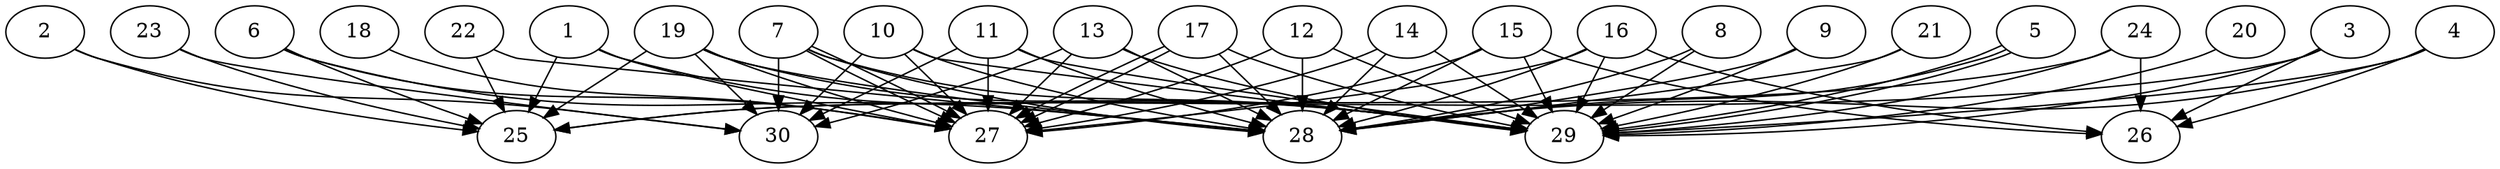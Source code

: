 // DAG automatically generated by daggen at Thu Oct  3 14:04:19 2019
// ./daggen --dot -n 30 --ccr 0.5 --fat 0.9 --regular 0.7 --density 0.9 --mindata 5242880 --maxdata 52428800 
digraph G {
  1 [size="46940160", alpha="0.18", expect_size="23470080"] 
  1 -> 25 [size ="23470080"]
  1 -> 27 [size ="23470080"]
  1 -> 29 [size ="23470080"]
  2 [size="46080000", alpha="0.15", expect_size="23040000"] 
  2 -> 25 [size ="23040000"]
  2 -> 30 [size ="23040000"]
  3 [size="95070208", alpha="0.00", expect_size="47535104"] 
  3 -> 25 [size ="47535104"]
  3 -> 26 [size ="47535104"]
  3 -> 29 [size ="47535104"]
  4 [size="41105408", alpha="0.03", expect_size="20552704"] 
  4 -> 26 [size ="20552704"]
  4 -> 28 [size ="20552704"]
  4 -> 29 [size ="20552704"]
  5 [size="87461888", alpha="0.00", expect_size="43730944"] 
  5 -> 28 [size ="43730944"]
  5 -> 29 [size ="43730944"]
  5 -> 29 [size ="43730944"]
  6 [size="32034816", alpha="0.09", expect_size="16017408"] 
  6 -> 25 [size ="16017408"]
  6 -> 27 [size ="16017408"]
  6 -> 28 [size ="16017408"]
  7 [size="68644864", alpha="0.07", expect_size="34322432"] 
  7 -> 27 [size ="34322432"]
  7 -> 27 [size ="34322432"]
  7 -> 28 [size ="34322432"]
  7 -> 29 [size ="34322432"]
  7 -> 30 [size ="34322432"]
  8 [size="85358592", alpha="0.18", expect_size="42679296"] 
  8 -> 28 [size ="42679296"]
  8 -> 29 [size ="42679296"]
  9 [size="16678912", alpha="0.01", expect_size="8339456"] 
  9 -> 28 [size ="8339456"]
  9 -> 29 [size ="8339456"]
  10 [size="60966912", alpha="0.16", expect_size="30483456"] 
  10 -> 27 [size ="30483456"]
  10 -> 28 [size ="30483456"]
  10 -> 29 [size ="30483456"]
  10 -> 30 [size ="30483456"]
  11 [size="95924224", alpha="0.15", expect_size="47962112"] 
  11 -> 27 [size ="47962112"]
  11 -> 28 [size ="47962112"]
  11 -> 29 [size ="47962112"]
  11 -> 30 [size ="47962112"]
  12 [size="85997568", alpha="0.10", expect_size="42998784"] 
  12 -> 27 [size ="42998784"]
  12 -> 28 [size ="42998784"]
  12 -> 29 [size ="42998784"]
  13 [size="60168192", alpha="0.11", expect_size="30084096"] 
  13 -> 27 [size ="30084096"]
  13 -> 28 [size ="30084096"]
  13 -> 29 [size ="30084096"]
  13 -> 30 [size ="30084096"]
  14 [size="60485632", alpha="0.02", expect_size="30242816"] 
  14 -> 27 [size ="30242816"]
  14 -> 28 [size ="30242816"]
  14 -> 29 [size ="30242816"]
  15 [size="72620032", alpha="0.06", expect_size="36310016"] 
  15 -> 26 [size ="36310016"]
  15 -> 27 [size ="36310016"]
  15 -> 28 [size ="36310016"]
  15 -> 29 [size ="36310016"]
  16 [size="74594304", alpha="0.10", expect_size="37297152"] 
  16 -> 26 [size ="37297152"]
  16 -> 27 [size ="37297152"]
  16 -> 28 [size ="37297152"]
  16 -> 29 [size ="37297152"]
  17 [size="22364160", alpha="0.17", expect_size="11182080"] 
  17 -> 27 [size ="11182080"]
  17 -> 27 [size ="11182080"]
  17 -> 28 [size ="11182080"]
  17 -> 29 [size ="11182080"]
  18 [size="55988224", alpha="0.06", expect_size="27994112"] 
  18 -> 27 [size ="27994112"]
  19 [size="48297984", alpha="0.11", expect_size="24148992"] 
  19 -> 25 [size ="24148992"]
  19 -> 27 [size ="24148992"]
  19 -> 28 [size ="24148992"]
  19 -> 29 [size ="24148992"]
  19 -> 30 [size ="24148992"]
  20 [size="50888704", alpha="0.03", expect_size="25444352"] 
  20 -> 29 [size ="25444352"]
  21 [size="30242816", alpha="0.02", expect_size="15121408"] 
  21 -> 28 [size ="15121408"]
  21 -> 29 [size ="15121408"]
  22 [size="101169152", alpha="0.09", expect_size="50584576"] 
  22 -> 25 [size ="50584576"]
  22 -> 28 [size ="50584576"]
  23 [size="53837824", alpha="0.14", expect_size="26918912"] 
  23 -> 25 [size ="26918912"]
  23 -> 30 [size ="26918912"]
  24 [size="11634688", alpha="0.05", expect_size="5817344"] 
  24 -> 25 [size ="5817344"]
  24 -> 26 [size ="5817344"]
  24 -> 29 [size ="5817344"]
  25 [size="18780160", alpha="0.12", expect_size="9390080"] 
  26 [size="48809984", alpha="0.04", expect_size="24404992"] 
  27 [size="97302528", alpha="0.09", expect_size="48651264"] 
  28 [size="85385216", alpha="0.09", expect_size="42692608"] 
  29 [size="21544960", alpha="0.11", expect_size="10772480"] 
  30 [size="75739136", alpha="0.03", expect_size="37869568"] 
}
